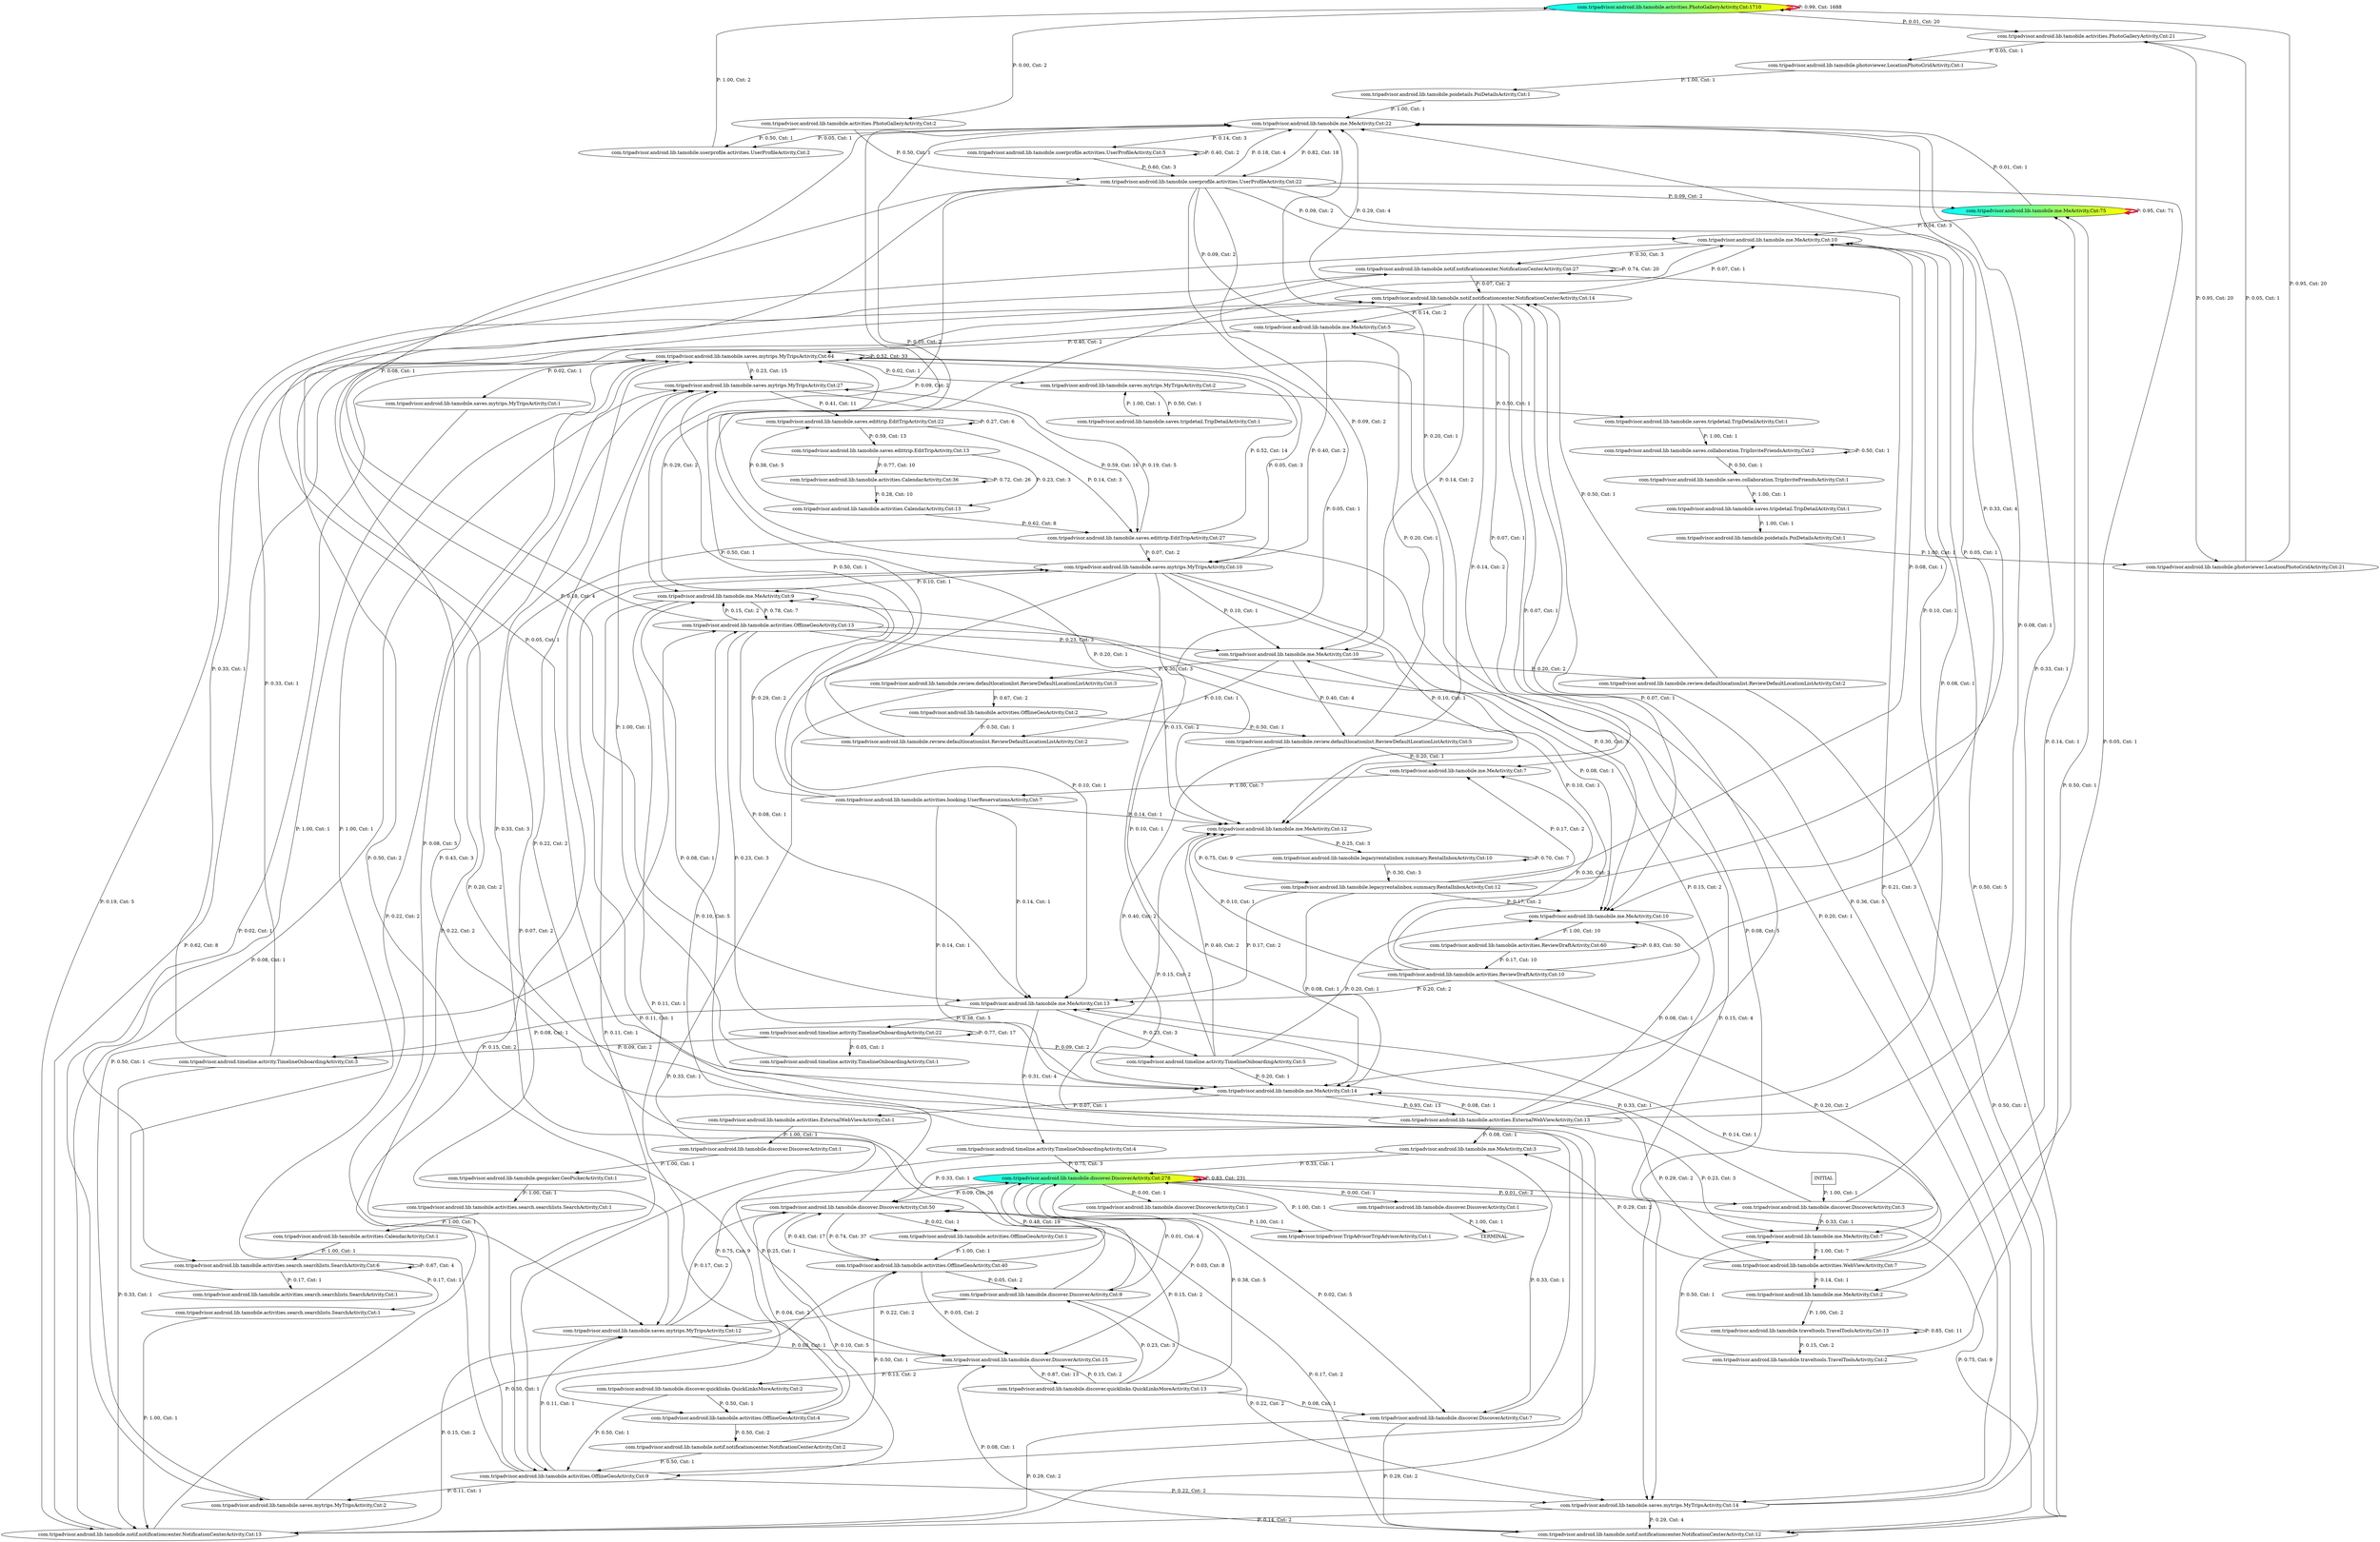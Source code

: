 digraph G {
  13 [label="com.tripadvisor.android.lib.tamobile.activities.PhotoGalleryActivity,Cnt:1710", fillcolor="cyan:yellow", style="filled"];
  30 [label="com.tripadvisor.android.lib.tamobile.discover.DiscoverActivity,Cnt:278", fillcolor="cyan:yellow", style="filled"];
  44 [label="com.tripadvisor.android.lib.tamobile.me.MeActivity,Cnt:75", fillcolor="cyan:yellow", style="filled"];
  75 [label="com.tripadvisor.android.lib.tamobile.saves.mytrips.MyTripsActivity,Cnt:64"];
  14 [label="com.tripadvisor.android.lib.tamobile.activities.ReviewDraftActivity,Cnt:60"];
  29 [label="com.tripadvisor.android.lib.tamobile.discover.DiscoverActivity,Cnt:50"];
  8 [label="com.tripadvisor.android.lib.tamobile.activities.OfflineGeoActivity,Cnt:40"];
  1 [label="com.tripadvisor.android.lib.tamobile.activities.CalendarActivity,Cnt:36"];
  52 [label="com.tripadvisor.android.lib.tamobile.notif.notificationcenter.NotificationCenterActivity,Cnt:27"];
  67 [label="com.tripadvisor.android.lib.tamobile.saves.edittrip.EditTripActivity,Cnt:27"];
  70 [label="com.tripadvisor.android.lib.tamobile.saves.mytrips.MyTripsActivity,Cnt:27"];
  47 [label="com.tripadvisor.android.lib.tamobile.me.MeActivity,Cnt:22"];
  66 [label="com.tripadvisor.android.lib.tamobile.saves.edittrip.EditTripActivity,Cnt:22"];
  83 [label="com.tripadvisor.android.lib.tamobile.userprofile.activities.UserProfileActivity,Cnt:22"];
  88 [label="com.tripadvisor.android.timeline.activity.TimelineOnboardingActivity,Cnt:22"];
  11 [label="com.tripadvisor.android.lib.tamobile.activities.PhotoGalleryActivity,Cnt:21"];
  56 [label="com.tripadvisor.android.lib.tamobile.photoviewer.LocationPhotoGridActivity,Cnt:21"];
  25 [label="com.tripadvisor.android.lib.tamobile.discover.DiscoverActivity,Cnt:15"];
  40 [label="com.tripadvisor.android.lib.tamobile.me.MeActivity,Cnt:14"];
  54 [label="com.tripadvisor.android.lib.tamobile.notif.notificationcenter.NotificationCenterActivity,Cnt:14"];
  73 [label="com.tripadvisor.android.lib.tamobile.saves.mytrips.MyTripsActivity,Cnt:14"];
  2 [label="com.tripadvisor.android.lib.tamobile.activities.CalendarActivity,Cnt:13"];
  4 [label="com.tripadvisor.android.lib.tamobile.activities.ExternalWebViewActivity,Cnt:13"];
  10 [label="com.tripadvisor.android.lib.tamobile.activities.OfflineGeoActivity,Cnt:13"];
  32 [label="com.tripadvisor.android.lib.tamobile.discover.quicklinks.QuickLinksMoreActivity,Cnt:13"];
  49 [label="com.tripadvisor.android.lib.tamobile.me.MeActivity,Cnt:13"];
  53 [label="com.tripadvisor.android.lib.tamobile.notif.notificationcenter.NotificationCenterActivity,Cnt:13"];
  65 [label="com.tripadvisor.android.lib.tamobile.saves.edittrip.EditTripActivity,Cnt:13"];
  80 [label="com.tripadvisor.android.lib.tamobile.traveltools.TravelToolsActivity,Cnt:13"];
  35 [label="com.tripadvisor.android.lib.tamobile.legacyrentalinbox.summary.RentalInboxActivity,Cnt:12"];
  41 [label="com.tripadvisor.android.lib.tamobile.me.MeActivity,Cnt:12"];
  51 [label="com.tripadvisor.android.lib.tamobile.notif.notificationcenter.NotificationCenterActivity,Cnt:12"];
  72 [label="com.tripadvisor.android.lib.tamobile.saves.mytrips.MyTripsActivity,Cnt:12"];
  15 [label="com.tripadvisor.android.lib.tamobile.activities.ReviewDraftActivity,Cnt:10"];
  34 [label="com.tripadvisor.android.lib.tamobile.legacyrentalinbox.summary.RentalInboxActivity,Cnt:10"];
  36 [label="com.tripadvisor.android.lib.tamobile.me.MeActivity,Cnt:10"];
  45 [label="com.tripadvisor.android.lib.tamobile.me.MeActivity,Cnt:10"];
  48 [label="com.tripadvisor.android.lib.tamobile.me.MeActivity,Cnt:10"];
  74 [label="com.tripadvisor.android.lib.tamobile.saves.mytrips.MyTripsActivity,Cnt:10"];
  9 [label="com.tripadvisor.android.lib.tamobile.activities.OfflineGeoActivity,Cnt:9"];
  28 [label="com.tripadvisor.android.lib.tamobile.discover.DiscoverActivity,Cnt:9"];
  42 [label="com.tripadvisor.android.lib.tamobile.me.MeActivity,Cnt:9"];
  16 [label="com.tripadvisor.android.lib.tamobile.activities.WebViewActivity,Cnt:7"];
  17 [label="com.tripadvisor.android.lib.tamobile.activities.booking.UserReservationsActivity,Cnt:7"];
  27 [label="com.tripadvisor.android.lib.tamobile.discover.DiscoverActivity,Cnt:7"];
  37 [label="com.tripadvisor.android.lib.tamobile.me.MeActivity,Cnt:7"];
  38 [label="com.tripadvisor.android.lib.tamobile.me.MeActivity,Cnt:7"];
  21 [label="com.tripadvisor.android.lib.tamobile.activities.search.searchlists.SearchActivity,Cnt:6"];
  46 [label="com.tripadvisor.android.lib.tamobile.me.MeActivity,Cnt:5"];
  62 [label="com.tripadvisor.android.lib.tamobile.review.defaultlocationlist.ReviewDefaultLocationListActivity,Cnt:5"];
  82 [label="com.tripadvisor.android.lib.tamobile.userprofile.activities.UserProfileActivity,Cnt:5"];
  87 [label="com.tripadvisor.android.timeline.activity.TimelineOnboardingActivity,Cnt:5"];
  6 [label="com.tripadvisor.android.lib.tamobile.activities.OfflineGeoActivity,Cnt:4"];
  85 [label="com.tripadvisor.android.timeline.activity.TimelineOnboardingActivity,Cnt:4"];
  26 [label="com.tripadvisor.android.lib.tamobile.discover.DiscoverActivity,Cnt:3"];
  43 [label="com.tripadvisor.android.lib.tamobile.me.MeActivity,Cnt:3"];
  59 [label="com.tripadvisor.android.lib.tamobile.review.defaultlocationlist.ReviewDefaultLocationListActivity,Cnt:3"];
  86 [label="com.tripadvisor.android.timeline.activity.TimelineOnboardingActivity,Cnt:3"];
  7 [label="com.tripadvisor.android.lib.tamobile.activities.OfflineGeoActivity,Cnt:2"];
  12 [label="com.tripadvisor.android.lib.tamobile.activities.PhotoGalleryActivity,Cnt:2"];
  31 [label="com.tripadvisor.android.lib.tamobile.discover.quicklinks.QuickLinksMoreActivity,Cnt:2"];
  39 [label="com.tripadvisor.android.lib.tamobile.me.MeActivity,Cnt:2"];
  50 [label="com.tripadvisor.android.lib.tamobile.notif.notificationcenter.NotificationCenterActivity,Cnt:2"];
  60 [label="com.tripadvisor.android.lib.tamobile.review.defaultlocationlist.ReviewDefaultLocationListActivity,Cnt:2"];
  61 [label="com.tripadvisor.android.lib.tamobile.review.defaultlocationlist.ReviewDefaultLocationListActivity,Cnt:2"];
  64 [label="com.tripadvisor.android.lib.tamobile.saves.collaboration.TripInviteFriendsActivity,Cnt:2"];
  69 [label="com.tripadvisor.android.lib.tamobile.saves.mytrips.MyTripsActivity,Cnt:2"];
  71 [label="com.tripadvisor.android.lib.tamobile.saves.mytrips.MyTripsActivity,Cnt:2"];
  79 [label="com.tripadvisor.android.lib.tamobile.traveltools.TravelToolsActivity,Cnt:2"];
  81 [label="com.tripadvisor.android.lib.tamobile.userprofile.activities.UserProfileActivity,Cnt:2"];
  0 [label="com.tripadvisor.android.lib.tamobile.activities.CalendarActivity,Cnt:1"];
  3 [label="com.tripadvisor.android.lib.tamobile.activities.ExternalWebViewActivity,Cnt:1"];
  5 [label="com.tripadvisor.android.lib.tamobile.activities.OfflineGeoActivity,Cnt:1"];
  18 [label="com.tripadvisor.android.lib.tamobile.activities.search.searchlists.SearchActivity,Cnt:1"];
  19 [label="com.tripadvisor.android.lib.tamobile.activities.search.searchlists.SearchActivity,Cnt:1"];
  20 [label="com.tripadvisor.android.lib.tamobile.activities.search.searchlists.SearchActivity,Cnt:1"];
  22 [label="com.tripadvisor.android.lib.tamobile.discover.DiscoverActivity,Cnt:1"];
  23 [label="com.tripadvisor.android.lib.tamobile.discover.DiscoverActivity,Cnt:1"];
  24 [label="com.tripadvisor.android.lib.tamobile.discover.DiscoverActivity,Cnt:1"];
  33 [label="com.tripadvisor.android.lib.tamobile.geopicker.GeoPickerActivity,Cnt:1"];
  55 [label="com.tripadvisor.android.lib.tamobile.photoviewer.LocationPhotoGridActivity,Cnt:1"];
  57 [label="com.tripadvisor.android.lib.tamobile.poidetails.PoiDetailsActivity,Cnt:1"];
  58 [label="com.tripadvisor.android.lib.tamobile.poidetails.PoiDetailsActivity,Cnt:1"];
  63 [label="com.tripadvisor.android.lib.tamobile.saves.collaboration.TripInviteFriendsActivity,Cnt:1"];
  68 [label="com.tripadvisor.android.lib.tamobile.saves.mytrips.MyTripsActivity,Cnt:1"];
  76 [label="com.tripadvisor.android.lib.tamobile.saves.tripdetail.TripDetailActivity,Cnt:1"];
  77 [label="com.tripadvisor.android.lib.tamobile.saves.tripdetail.TripDetailActivity,Cnt:1"];
  78 [label="com.tripadvisor.android.lib.tamobile.saves.tripdetail.TripDetailActivity,Cnt:1"];
  84 [label="com.tripadvisor.android.timeline.activity.TimelineOnboardingActivity,Cnt:1"];
  89 [label="com.tripadvisor.tripadvisor.TripAdvisorTripAdvisorActivity,Cnt:1"];
  90 [label="TERMINAL",shape=diamond];
  91 [label="INITIAL",shape=box];
13->13 [label="P: 0.99, Cnt: 1688", color="crimson", penwidth=4];
30->30 [label="P: 0.83, Cnt: 231", color="crimson", penwidth=4];
44->44 [label="P: 0.95, Cnt: 71", color="crimson", penwidth=4];
14->14 [label="P: 0.83, Cnt: 50"];
29->8 [label="P: 0.74, Cnt: 37"];
75->75 [label="P: 0.52, Cnt: 33"];
1->1 [label="P: 0.72, Cnt: 26"];
30->29 [label="P: 0.09, Cnt: 26"];
11->56 [label="P: 0.95, Cnt: 20"];
13->11 [label="P: 0.01, Cnt: 20"];
52->52 [label="P: 0.74, Cnt: 20"];
56->13 [label="P: 0.95, Cnt: 20"];
8->30 [label="P: 0.48, Cnt: 19"];
47->83 [label="P: 0.82, Cnt: 18"];
8->29 [label="P: 0.43, Cnt: 17"];
88->88 [label="P: 0.77, Cnt: 17"];
70->67 [label="P: 0.59, Cnt: 16"];
75->70 [label="P: 0.23, Cnt: 15"];
67->75 [label="P: 0.52, Cnt: 14"];
25->32 [label="P: 0.87, Cnt: 13"];
40->4 [label="P: 0.93, Cnt: 13"];
66->65 [label="P: 0.59, Cnt: 13"];
70->66 [label="P: 0.41, Cnt: 11"];
80->80 [label="P: 0.85, Cnt: 11"];
1->2 [label="P: 0.28, Cnt: 10"];
14->15 [label="P: 0.17, Cnt: 10"];
36->14 [label="P: 1.00, Cnt: 10"];
65->1 [label="P: 0.77, Cnt: 10"];
41->35 [label="P: 0.75, Cnt: 9"];
51->30 [label="P: 0.75, Cnt: 9"];
72->30 [label="P: 0.75, Cnt: 9"];
2->67 [label="P: 0.62, Cnt: 8"];
30->25 [label="P: 0.03, Cnt: 8"];
53->75 [label="P: 0.62, Cnt: 8"];
34->34 [label="P: 0.70, Cnt: 7"];
37->16 [label="P: 1.00, Cnt: 7"];
38->17 [label="P: 1.00, Cnt: 7"];
42->10 [label="P: 0.78, Cnt: 7"];
66->66 [label="P: 0.27, Cnt: 6"];
2->66 [label="P: 0.38, Cnt: 5"];
29->10 [label="P: 0.10, Cnt: 5"];
29->9 [label="P: 0.10, Cnt: 5"];
30->27 [label="P: 0.02, Cnt: 5"];
32->30 [label="P: 0.38, Cnt: 5"];
45->51 [label="P: 0.50, Cnt: 5"];
49->88 [label="P: 0.38, Cnt: 5"];
52->53 [label="P: 0.19, Cnt: 5"];
67->70 [label="P: 0.19, Cnt: 5"];
73->54 [label="P: 0.36, Cnt: 5"];
75->73 [label="P: 0.08, Cnt: 5"];
75->72 [label="P: 0.08, Cnt: 5"];
21->21 [label="P: 0.67, Cnt: 4"];
30->28 [label="P: 0.01, Cnt: 4"];
35->47 [label="P: 0.33, Cnt: 4"];
48->62 [label="P: 0.40, Cnt: 4"];
49->85 [label="P: 0.31, Cnt: 4"];
54->47 [label="P: 0.29, Cnt: 4"];
67->73 [label="P: 0.15, Cnt: 4"];
73->51 [label="P: 0.29, Cnt: 4"];
83->49 [label="P: 0.18, Cnt: 4"];
83->47 [label="P: 0.18, Cnt: 4"];
4->37 [label="P: 0.23, Cnt: 3"];
10->40 [label="P: 0.23, Cnt: 3"];
10->48 [label="P: 0.23, Cnt: 3"];
15->38 [label="P: 0.30, Cnt: 3"];
27->54 [label="P: 0.43, Cnt: 3"];
28->75 [label="P: 0.33, Cnt: 3"];
32->28 [label="P: 0.23, Cnt: 3"];
34->35 [label="P: 0.30, Cnt: 3"];
41->34 [label="P: 0.25, Cnt: 3"];
44->45 [label="P: 0.04, Cnt: 3"];
45->52 [label="P: 0.30, Cnt: 3"];
47->82 [label="P: 0.14, Cnt: 3"];
48->59 [label="P: 0.30, Cnt: 3"];
49->87 [label="P: 0.23, Cnt: 3"];
65->2 [label="P: 0.23, Cnt: 3"];
66->67 [label="P: 0.14, Cnt: 3"];
73->52 [label="P: 0.21, Cnt: 3"];
74->36 [label="P: 0.30, Cnt: 3"];
75->74 [label="P: 0.05, Cnt: 3"];
82->83 [label="P: 0.60, Cnt: 3"];
85->30 [label="P: 0.75, Cnt: 3"];
4->41 [label="P: 0.15, Cnt: 2"];
4->48 [label="P: 0.15, Cnt: 2"];
6->50 [label="P: 0.50, Cnt: 2"];
6->54 [label="P: 0.50, Cnt: 2"];
8->25 [label="P: 0.05, Cnt: 2"];
8->28 [label="P: 0.05, Cnt: 2"];
9->70 [label="P: 0.22, Cnt: 2"];
9->73 [label="P: 0.22, Cnt: 2"];
9->75 [label="P: 0.22, Cnt: 2"];
10->42 [label="P: 0.15, Cnt: 2"];
10->41 [label="P: 0.15, Cnt: 2"];
13->12 [label="P: 0.00, Cnt: 2"];
15->49 [label="P: 0.20, Cnt: 2"];
15->37 [label="P: 0.20, Cnt: 2"];
16->40 [label="P: 0.29, Cnt: 2"];
16->43 [label="P: 0.29, Cnt: 2"];
17->42 [label="P: 0.29, Cnt: 2"];
17->47 [label="P: 0.29, Cnt: 2"];
25->31 [label="P: 0.13, Cnt: 2"];
27->53 [label="P: 0.29, Cnt: 2"];
27->51 [label="P: 0.29, Cnt: 2"];
28->70 [label="P: 0.22, Cnt: 2"];
28->73 [label="P: 0.22, Cnt: 2"];
28->72 [label="P: 0.22, Cnt: 2"];
29->6 [label="P: 0.04, Cnt: 2"];
30->26 [label="P: 0.01, Cnt: 2"];
32->25 [label="P: 0.15, Cnt: 2"];
32->29 [label="P: 0.15, Cnt: 2"];
35->36 [label="P: 0.17, Cnt: 2"];
35->49 [label="P: 0.17, Cnt: 2"];
35->38 [label="P: 0.17, Cnt: 2"];
39->80 [label="P: 1.00, Cnt: 2"];
45->53 [label="P: 0.20, Cnt: 2"];
46->75 [label="P: 0.40, Cnt: 2"];
46->74 [label="P: 0.40, Cnt: 2"];
48->60 [label="P: 0.20, Cnt: 2"];
51->29 [label="P: 0.17, Cnt: 2"];
52->54 [label="P: 0.07, Cnt: 2"];
53->72 [label="P: 0.15, Cnt: 2"];
53->74 [label="P: 0.15, Cnt: 2"];
54->41 [label="P: 0.14, Cnt: 2"];
54->46 [label="P: 0.14, Cnt: 2"];
54->48 [label="P: 0.14, Cnt: 2"];
59->7 [label="P: 0.67, Cnt: 2"];
62->40 [label="P: 0.40, Cnt: 2"];
67->74 [label="P: 0.07, Cnt: 2"];
67->72 [label="P: 0.07, Cnt: 2"];
72->29 [label="P: 0.17, Cnt: 2"];
73->53 [label="P: 0.14, Cnt: 2"];
74->47 [label="P: 0.20, Cnt: 2"];
80->79 [label="P: 0.15, Cnt: 2"];
81->13 [label="P: 1.00, Cnt: 2"];
82->82 [label="P: 0.40, Cnt: 2"];
83->42 [label="P: 0.09, Cnt: 2"];
83->46 [label="P: 0.09, Cnt: 2"];
83->45 [label="P: 0.09, Cnt: 2"];
83->48 [label="P: 0.09, Cnt: 2"];
83->44 [label="P: 0.09, Cnt: 2"];
87->41 [label="P: 0.40, Cnt: 2"];
88->86 [label="P: 0.09, Cnt: 2"];
88->87 [label="P: 0.09, Cnt: 2"];
0->21 [label="P: 1.00, Cnt: 1"];
3->22 [label="P: 1.00, Cnt: 1"];
4->42 [label="P: 0.08, Cnt: 1"];
4->36 [label="P: 0.08, Cnt: 1"];
4->45 [label="P: 0.08, Cnt: 1"];
4->40 [label="P: 0.08, Cnt: 1"];
4->43 [label="P: 0.08, Cnt: 1"];
4->47 [label="P: 0.08, Cnt: 1"];
5->8 [label="P: 1.00, Cnt: 1"];
7->61 [label="P: 0.50, Cnt: 1"];
7->62 [label="P: 0.50, Cnt: 1"];
9->69 [label="P: 0.11, Cnt: 1"];
9->72 [label="P: 0.11, Cnt: 1"];
9->74 [label="P: 0.11, Cnt: 1"];
10->36 [label="P: 0.08, Cnt: 1"];
10->49 [label="P: 0.08, Cnt: 1"];
10->47 [label="P: 0.08, Cnt: 1"];
11->55 [label="P: 0.05, Cnt: 1"];
12->81 [label="P: 0.50, Cnt: 1"];
12->83 [label="P: 0.50, Cnt: 1"];
15->42 [label="P: 0.10, Cnt: 1"];
15->41 [label="P: 0.10, Cnt: 1"];
15->45 [label="P: 0.10, Cnt: 1"];
16->49 [label="P: 0.14, Cnt: 1"];
16->39 [label="P: 0.14, Cnt: 1"];
16->44 [label="P: 0.14, Cnt: 1"];
17->41 [label="P: 0.14, Cnt: 1"];
17->49 [label="P: 0.14, Cnt: 1"];
17->40 [label="P: 0.14, Cnt: 1"];
18->0 [label="P: 1.00, Cnt: 1"];
19->53 [label="P: 1.00, Cnt: 1"];
20->75 [label="P: 1.00, Cnt: 1"];
21->19 [label="P: 0.17, Cnt: 1"];
21->20 [label="P: 0.17, Cnt: 1"];
22->33 [label="P: 1.00, Cnt: 1"];
23->89 [label="P: 1.00, Cnt: 1"];
24->90 [label="P: 1.00, Cnt: 1"];
26->49 [label="P: 0.33, Cnt: 1"];
26->37 [label="P: 0.33, Cnt: 1"];
26->47 [label="P: 0.33, Cnt: 1"];
29->5 [label="P: 0.02, Cnt: 1"];
30->23 [label="P: 0.00, Cnt: 1"];
30->24 [label="P: 0.00, Cnt: 1"];
31->6 [label="P: 0.50, Cnt: 1"];
31->9 [label="P: 0.50, Cnt: 1"];
32->27 [label="P: 0.08, Cnt: 1"];
33->18 [label="P: 1.00, Cnt: 1"];
35->45 [label="P: 0.08, Cnt: 1"];
35->40 [label="P: 0.08, Cnt: 1"];
40->3 [label="P: 0.07, Cnt: 1"];
42->6 [label="P: 0.11, Cnt: 1"];
42->9 [label="P: 0.11, Cnt: 1"];
43->27 [label="P: 0.33, Cnt: 1"];
43->30 [label="P: 0.33, Cnt: 1"];
43->29 [label="P: 0.33, Cnt: 1"];
44->47 [label="P: 0.01, Cnt: 1"];
46->73 [label="P: 0.20, Cnt: 1"];
47->81 [label="P: 0.05, Cnt: 1"];
48->61 [label="P: 0.10, Cnt: 1"];
49->86 [label="P: 0.08, Cnt: 1"];
50->8 [label="P: 0.50, Cnt: 1"];
50->9 [label="P: 0.50, Cnt: 1"];
51->25 [label="P: 0.08, Cnt: 1"];
53->70 [label="P: 0.08, Cnt: 1"];
54->36 [label="P: 0.07, Cnt: 1"];
54->45 [label="P: 0.07, Cnt: 1"];
54->40 [label="P: 0.07, Cnt: 1"];
54->38 [label="P: 0.07, Cnt: 1"];
55->57 [label="P: 1.00, Cnt: 1"];
56->11 [label="P: 0.05, Cnt: 1"];
57->47 [label="P: 1.00, Cnt: 1"];
58->56 [label="P: 1.00, Cnt: 1"];
59->9 [label="P: 0.33, Cnt: 1"];
60->54 [label="P: 0.50, Cnt: 1"];
60->51 [label="P: 0.50, Cnt: 1"];
61->70 [label="P: 0.50, Cnt: 1"];
61->75 [label="P: 0.50, Cnt: 1"];
62->46 [label="P: 0.20, Cnt: 1"];
62->47 [label="P: 0.20, Cnt: 1"];
62->38 [label="P: 0.20, Cnt: 1"];
63->76 [label="P: 1.00, Cnt: 1"];
64->64 [label="P: 0.50, Cnt: 1"];
64->63 [label="P: 0.50, Cnt: 1"];
68->21 [label="P: 1.00, Cnt: 1"];
69->8 [label="P: 0.50, Cnt: 1"];
69->10 [label="P: 0.50, Cnt: 1"];
71->77 [label="P: 0.50, Cnt: 1"];
71->78 [label="P: 0.50, Cnt: 1"];
72->25 [label="P: 0.08, Cnt: 1"];
74->42 [label="P: 0.10, Cnt: 1"];
74->49 [label="P: 0.10, Cnt: 1"];
74->41 [label="P: 0.10, Cnt: 1"];
74->40 [label="P: 0.10, Cnt: 1"];
74->48 [label="P: 0.10, Cnt: 1"];
75->69 [label="P: 0.02, Cnt: 1"];
75->68 [label="P: 0.02, Cnt: 1"];
75->71 [label="P: 0.02, Cnt: 1"];
76->58 [label="P: 1.00, Cnt: 1"];
77->64 [label="P: 1.00, Cnt: 1"];
78->71 [label="P: 1.00, Cnt: 1"];
79->37 [label="P: 0.50, Cnt: 1"];
79->44 [label="P: 0.50, Cnt: 1"];
83->36 [label="P: 0.05, Cnt: 1"];
83->41 [label="P: 0.05, Cnt: 1"];
83->39 [label="P: 0.05, Cnt: 1"];
83->40 [label="P: 0.05, Cnt: 1"];
84->70 [label="P: 1.00, Cnt: 1"];
85->25 [label="P: 0.25, Cnt: 1"];
86->54 [label="P: 0.33, Cnt: 1"];
86->52 [label="P: 0.33, Cnt: 1"];
86->53 [label="P: 0.33, Cnt: 1"];
87->36 [label="P: 0.20, Cnt: 1"];
87->45 [label="P: 0.20, Cnt: 1"];
87->40 [label="P: 0.20, Cnt: 1"];
88->84 [label="P: 0.05, Cnt: 1"];
89->30 [label="P: 1.00, Cnt: 1"];
91->26 [label="P: 1.00, Cnt: 1"];
}
